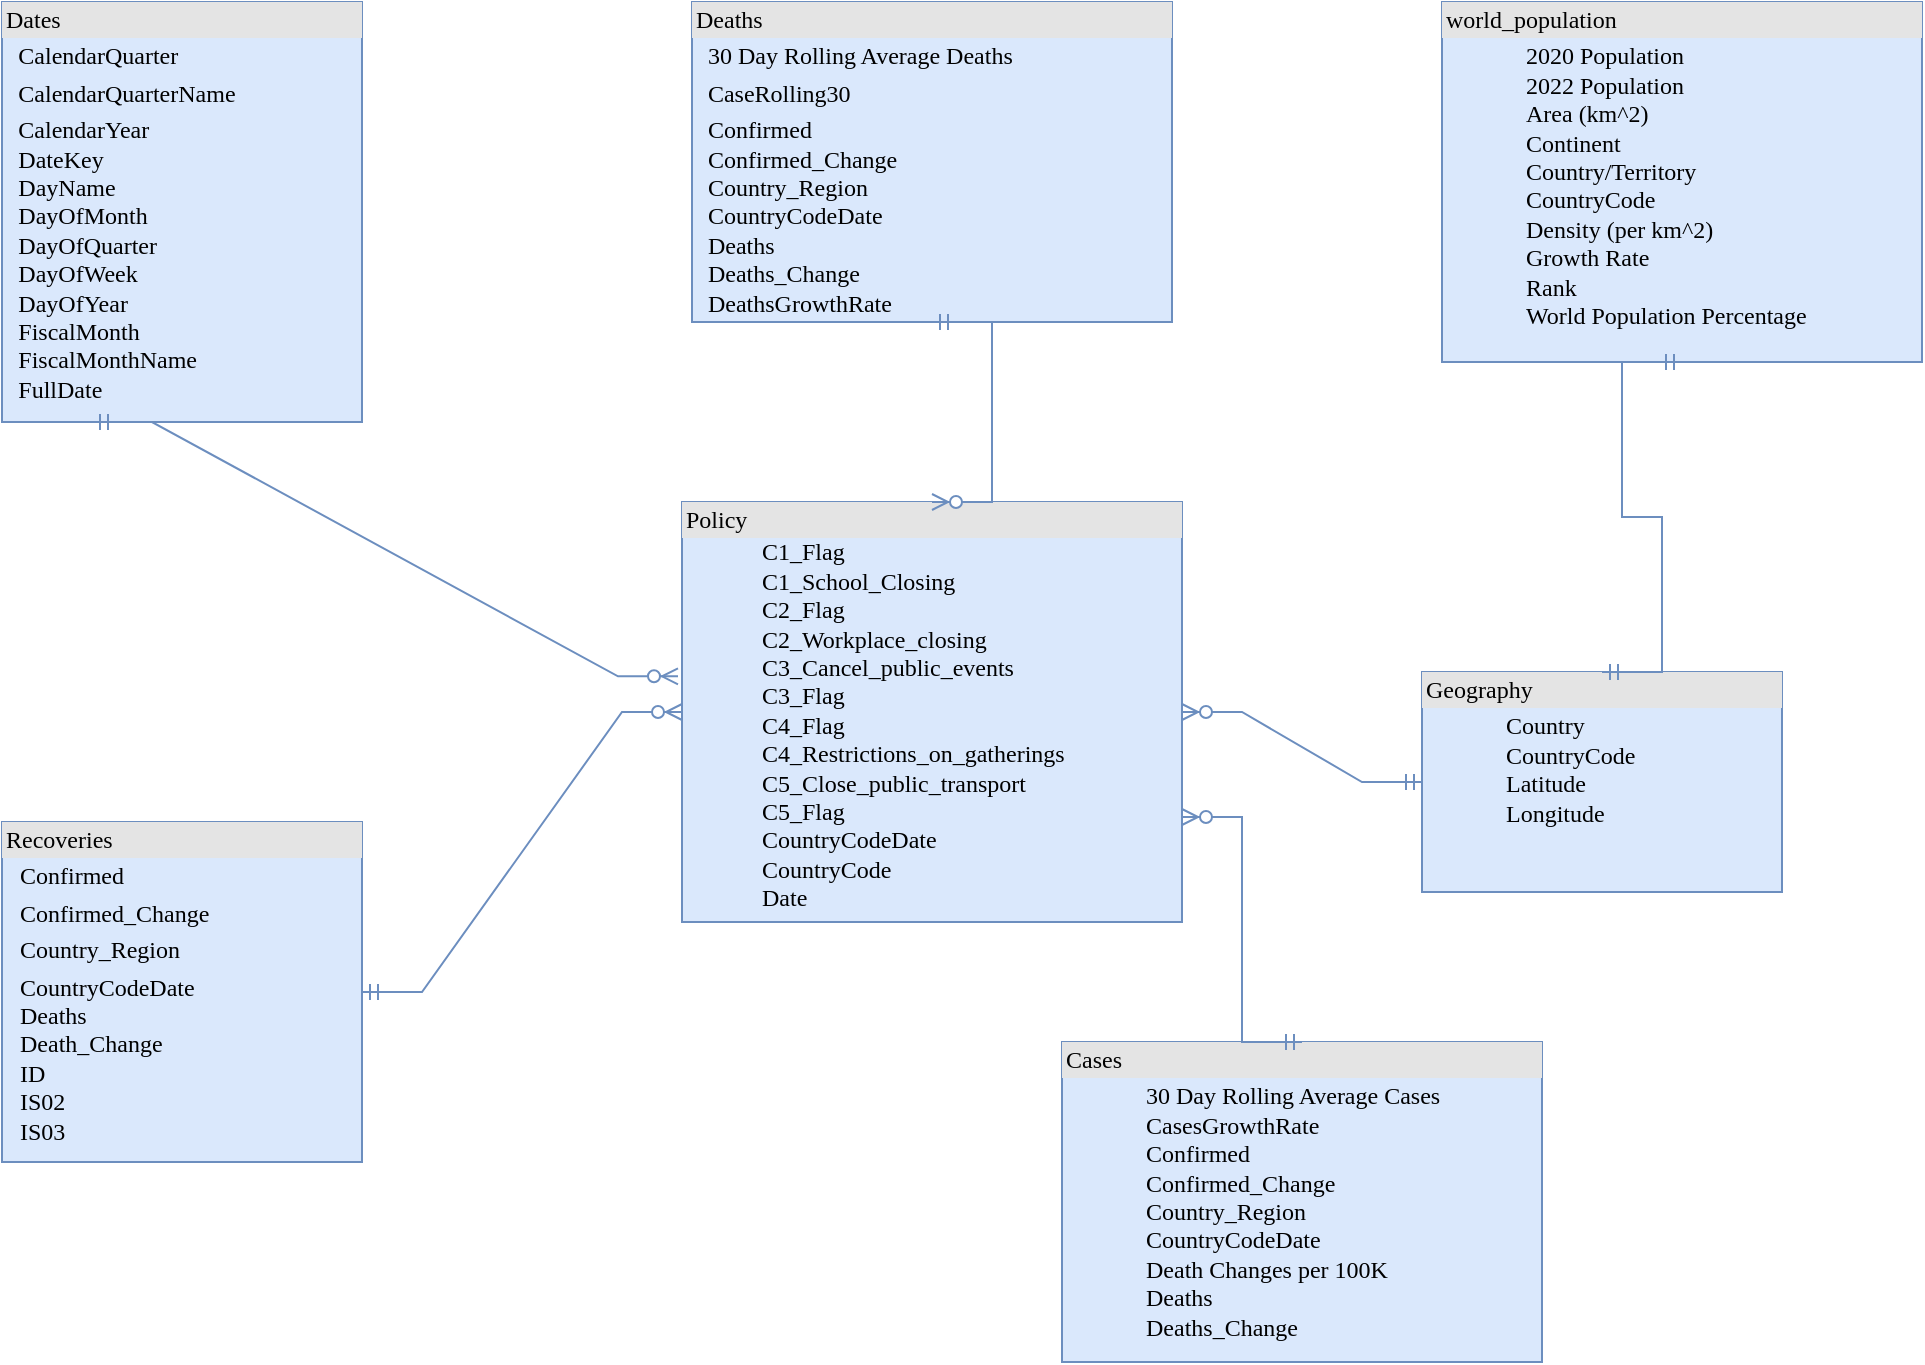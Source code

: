 <mxfile version="24.3.1" type="google">
  <diagram name="Page-1" id="2ca16b54-16f6-2749-3443-fa8db7711227">
    <mxGraphModel grid="1" page="1" gridSize="10" guides="1" tooltips="1" connect="1" arrows="1" fold="1" pageScale="1" pageWidth="1100" pageHeight="850" background="none" math="0" shadow="0">
      <root>
        <mxCell id="0" />
        <mxCell id="1" parent="0" />
        <mxCell id="2ed32ef02a7f4228-1" value="&lt;div style=&quot;box-sizing:border-box;width:100%;background:#e4e4e4;padding:2px;&quot;&gt;Dates&lt;/div&gt;&lt;table style=&quot;width:100%;font-size:1em;&quot; cellpadding=&quot;2&quot; cellspacing=&quot;0&quot;&gt;&lt;tbody&gt;&lt;tr&gt;&lt;td&gt;&lt;br&gt;&lt;/td&gt;&lt;td&gt;CalendarQuarter&lt;/td&gt;&lt;/tr&gt;&lt;tr&gt;&lt;td&gt;&lt;br&gt;&lt;/td&gt;&lt;td&gt;CalendarQuarterName&lt;/td&gt;&lt;/tr&gt;&lt;tr&gt;&lt;td&gt;&lt;/td&gt;&lt;td&gt;CalendarYear&lt;br&gt;DateKey&lt;br&gt;DayName&lt;br&gt;DayOfMonth&lt;br&gt;DayOfQuarter&lt;br&gt;DayOfWeek&lt;br&gt;DayOfYear&lt;br&gt;FiscalMonth&lt;br&gt;FiscalMonthName&lt;br&gt;FullDate&lt;br&gt;&lt;br&gt;&lt;br&gt;&lt;/td&gt;&lt;/tr&gt;&lt;/tbody&gt;&lt;/table&gt;" style="verticalAlign=top;align=left;overflow=fill;html=1;rounded=0;shadow=0;comic=0;labelBackgroundColor=none;strokeWidth=1;fontFamily=Verdana;fontSize=12;fillColor=#dae8fc;strokeColor=#6c8ebf;" vertex="1" parent="1">
          <mxGeometry x="110" y="90" width="180" height="210" as="geometry" />
        </mxCell>
        <mxCell id="2ed32ef02a7f4228-2" value="&lt;div style=&quot;box-sizing: border-box ; width: 100% ; background: #e4e4e4 ; padding: 2px&quot;&gt;Deaths&lt;/div&gt;&lt;table style=&quot;width: 100% ; font-size: 1em&quot; cellpadding=&quot;2&quot; cellspacing=&quot;0&quot;&gt;&lt;tbody&gt;&lt;tr&gt;&lt;td&gt;&lt;br&gt;&lt;/td&gt;&lt;td&gt;30 Day Rolling Average Deaths&lt;/td&gt;&lt;/tr&gt;&lt;tr&gt;&lt;td&gt;&lt;br&gt;&lt;/td&gt;&lt;td&gt;CaseRolling30&lt;/td&gt;&lt;/tr&gt;&lt;tr&gt;&lt;td&gt;&lt;/td&gt;&lt;td&gt;Confirmed&lt;br&gt;Confirmed_Change&lt;br&gt;Country_Region&lt;br&gt;CountryCodeDate&lt;br&gt;Deaths&lt;br&gt;Deaths_Change&lt;br&gt;DeathsGrowthRate&lt;/td&gt;&lt;/tr&gt;&lt;tr&gt;&lt;td&gt;&lt;br&gt;&lt;/td&gt;&lt;td&gt;&lt;/td&gt;&lt;/tr&gt;&lt;/tbody&gt;&lt;/table&gt;" style="verticalAlign=top;align=left;overflow=fill;html=1;rounded=0;shadow=0;comic=0;labelBackgroundColor=none;strokeWidth=1;fontFamily=Verdana;fontSize=12;fillColor=#dae8fc;strokeColor=#6c8ebf;" vertex="1" parent="1">
          <mxGeometry x="455" y="90" width="240" height="160" as="geometry" />
        </mxCell>
        <mxCell id="2ed32ef02a7f4228-4" value="&lt;div style=&quot;box-sizing: border-box ; width: 100% ; background: #e4e4e4 ; padding: 2px&quot;&gt;Recoveries&lt;/div&gt;&lt;table style=&quot;width: 100% ; font-size: 1em&quot; cellpadding=&quot;2&quot; cellspacing=&quot;0&quot;&gt;&lt;tbody&gt;&lt;tr&gt;&lt;td&gt;&lt;br&gt;&lt;/td&gt;&lt;td&gt;Confirmed&lt;/td&gt;&lt;/tr&gt;&lt;tr&gt;&lt;td&gt;&lt;br&gt;&lt;/td&gt;&lt;td&gt;Confirmed_Change&lt;/td&gt;&lt;/tr&gt;&lt;tr&gt;&lt;td&gt;&lt;/td&gt;&lt;td&gt;Country_Region&lt;/td&gt;&lt;/tr&gt;&lt;tr&gt;&lt;td&gt;&lt;br&gt;&lt;/td&gt;&lt;td&gt;CountryCodeDate&lt;br&gt;Deaths&lt;br&gt;Death_Change&lt;br&gt;ID&lt;br&gt;IS02&lt;br&gt;IS03&lt;br&gt;&lt;br&gt;&lt;/td&gt;&lt;/tr&gt;&lt;/tbody&gt;&lt;/table&gt;" style="verticalAlign=top;align=left;overflow=fill;html=1;rounded=0;shadow=0;comic=0;labelBackgroundColor=none;strokeWidth=1;fontFamily=Verdana;fontSize=12;fillColor=#dae8fc;strokeColor=#6c8ebf;" vertex="1" parent="1">
          <mxGeometry x="110" y="500" width="180" height="170" as="geometry" />
        </mxCell>
        <mxCell id="2ed32ef02a7f4228-6" value="&lt;div style=&quot;box-sizing: border-box ; width: 100% ; background: #e4e4e4 ; padding: 2px&quot;&gt;Cases&lt;/div&gt;&lt;table style=&quot;width: 100% ; font-size: 1em&quot; cellpadding=&quot;2&quot; cellspacing=&quot;0&quot;&gt;&lt;tbody&gt;&lt;tr&gt;&lt;td&gt;&lt;blockquote style=&quot;margin: 0 0 0 40px; border: none; padding: 0px;&quot;&gt;30 Day Rolling Average Cases&lt;br&gt;CasesGrowthRate&lt;br&gt;Confirmed&lt;br&gt;Confirmed_Change&lt;br&gt;Country_Region&lt;br&gt;CountryCodeDate&lt;br&gt;Death Changes per 100K&lt;br&gt;Deaths&lt;br&gt;Deaths_Change&lt;/blockquote&gt;&lt;/td&gt;&lt;td&gt;&lt;/td&gt;&lt;/tr&gt;&lt;/tbody&gt;&lt;/table&gt;" style="verticalAlign=top;align=left;overflow=fill;html=1;rounded=0;shadow=0;comic=0;labelBackgroundColor=none;strokeWidth=1;fontFamily=Verdana;fontSize=12;fillColor=#dae8fc;strokeColor=#6c8ebf;" vertex="1" parent="1">
          <mxGeometry x="640" y="610" width="240" height="160" as="geometry" />
        </mxCell>
        <mxCell id="2ed32ef02a7f4228-7" value="&lt;div style=&quot;box-sizing: border-box ; width: 100% ; background: #e4e4e4 ; padding: 2px&quot;&gt;Geography&lt;/div&gt;&lt;blockquote style=&quot;margin: 0 0 0 40px; border: none; padding: 0px;&quot;&gt;&lt;table style=&quot;width: 100% ; font-size: 1em&quot; cellpadding=&quot;2&quot; cellspacing=&quot;0&quot;&gt;&lt;tbody&gt;&lt;tr&gt;&lt;td&gt;Country&lt;br&gt;CountryCode&lt;br&gt;Latitude&lt;br&gt;Longitude&lt;/td&gt;&lt;td&gt;&lt;/td&gt;&lt;/tr&gt;&lt;/tbody&gt;&lt;/table&gt;&lt;/blockquote&gt;" style="verticalAlign=top;align=left;overflow=fill;html=1;rounded=0;shadow=0;comic=0;labelBackgroundColor=none;strokeWidth=1;fontFamily=Verdana;fontSize=12;fillColor=#dae8fc;strokeColor=#6c8ebf;" vertex="1" parent="1">
          <mxGeometry x="820" y="425" width="180" height="110" as="geometry" />
        </mxCell>
        <mxCell id="2ed32ef02a7f4228-8" value="&lt;div style=&quot;box-sizing: border-box ; width: 100% ; background: #e4e4e4 ; padding: 2px&quot;&gt;Policy&lt;/div&gt;&lt;blockquote style=&quot;margin: 0 0 0 40px; border: none; padding: 0px;&quot;&gt;C1_Flag&lt;div&gt;C1_School_Closing&lt;/div&gt;&lt;div&gt;C2_Flag&lt;/div&gt;&lt;div&gt;C2_Workplace_closing&lt;/div&gt;&lt;div&gt;C3_Cancel_public_events&lt;/div&gt;&lt;div&gt;C3_Flag&lt;/div&gt;&lt;div&gt;C4_Flag&lt;/div&gt;&lt;div&gt;C4_Restrictions_on_gatherings&lt;/div&gt;&lt;div&gt;C5_Close_public_transport&lt;/div&gt;&lt;div&gt;C5_Flag&lt;/div&gt;&lt;div&gt;CountryCodeDate&lt;/div&gt;&lt;div&gt;CountryCode&lt;/div&gt;&lt;div&gt;Date&lt;/div&gt;&lt;/blockquote&gt;&lt;div&gt;&lt;br&gt;&lt;table style=&quot;width: 100% ; font-size: 1em&quot; cellpadding=&quot;2&quot; cellspacing=&quot;0&quot;&gt;&lt;tbody&gt;&lt;/tbody&gt;&lt;/table&gt;&lt;/div&gt;" style="verticalAlign=top;align=left;overflow=fill;html=1;rounded=0;shadow=0;comic=0;labelBackgroundColor=none;strokeWidth=1;fontFamily=Verdana;fontSize=12;fillColor=#dae8fc;strokeColor=#6c8ebf;" vertex="1" parent="1">
          <mxGeometry x="450" y="340" width="250" height="210" as="geometry" />
        </mxCell>
        <mxCell id="2ed32ef02a7f4228-10" value="&lt;div style=&quot;box-sizing: border-box ; width: 100% ; background: #e4e4e4 ; padding: 2px&quot;&gt;world_population&lt;/div&gt;&lt;table style=&quot;width: 100% ; font-size: 1em&quot; cellpadding=&quot;2&quot; cellspacing=&quot;0&quot;&gt;&lt;tbody&gt;&lt;tr&gt;&lt;td&gt;&lt;blockquote style=&quot;margin: 0 0 0 40px; border: none; padding: 0px;&quot;&gt;2020 Population&lt;br&gt;2022 Population&lt;br&gt;Area (km^2)&lt;br&gt;Continent&lt;br&gt;Country/Territory&lt;br&gt;CountryCode&lt;br&gt;Density (per km^2)&lt;br&gt;Growth Rate&lt;br&gt;Rank&lt;br&gt;World Population Percentage&lt;/blockquote&gt;&lt;br&gt;&lt;/td&gt;&lt;td&gt;&lt;/td&gt;&lt;/tr&gt;&lt;/tbody&gt;&lt;/table&gt;" style="verticalAlign=top;align=left;overflow=fill;html=1;rounded=0;shadow=0;comic=0;labelBackgroundColor=none;strokeWidth=1;fontFamily=Verdana;fontSize=12;fillColor=#dae8fc;strokeColor=#6c8ebf;" vertex="1" parent="1">
          <mxGeometry x="830" y="90" width="240" height="180" as="geometry" />
        </mxCell>
        <mxCell id="AKiGKvl7BIpiBZpKDAg8-1" value="" style="edgeStyle=entityRelationEdgeStyle;fontSize=12;html=1;endArrow=ERzeroToMany;startArrow=ERmandOne;rounded=0;exitX=1;exitY=0.5;exitDx=0;exitDy=0;entryX=0;entryY=0.5;entryDx=0;entryDy=0;fillColor=#dae8fc;strokeColor=#6c8ebf;" edge="1" parent="1" source="2ed32ef02a7f4228-4" target="2ed32ef02a7f4228-8">
          <mxGeometry width="100" height="100" relative="1" as="geometry">
            <mxPoint x="730" y="370" as="sourcePoint" />
            <mxPoint x="830" y="270" as="targetPoint" />
            <Array as="points">
              <mxPoint x="350" y="630" />
            </Array>
          </mxGeometry>
        </mxCell>
        <mxCell id="AKiGKvl7BIpiBZpKDAg8-2" value="" style="edgeStyle=entityRelationEdgeStyle;fontSize=12;html=1;endArrow=ERzeroToMany;startArrow=ERmandOne;rounded=0;entryX=1;entryY=0.5;entryDx=0;entryDy=0;exitX=0;exitY=0.5;exitDx=0;exitDy=0;fillColor=#dae8fc;strokeColor=#6c8ebf;" edge="1" parent="1" source="2ed32ef02a7f4228-7" target="2ed32ef02a7f4228-8">
          <mxGeometry width="100" height="100" relative="1" as="geometry">
            <mxPoint x="818.01" y="500.0" as="sourcePoint" />
            <mxPoint x="702" y="418.76" as="targetPoint" />
            <Array as="points">
              <mxPoint x="866.75" y="536.36" />
              <mxPoint x="756.75" y="416.36" />
              <mxPoint x="726.75" y="366.36" />
              <mxPoint x="696.75" y="416.36" />
              <mxPoint x="716.75" y="436.36" />
              <mxPoint x="746.75" y="386.36" />
            </Array>
          </mxGeometry>
        </mxCell>
        <mxCell id="AKiGKvl7BIpiBZpKDAg8-3" value="" style="edgeStyle=entityRelationEdgeStyle;fontSize=12;html=1;endArrow=ERzeroToMany;startArrow=ERmandOne;rounded=0;exitX=0.25;exitY=1;exitDx=0;exitDy=0;entryX=-0.008;entryY=0.415;entryDx=0;entryDy=0;entryPerimeter=0;fillColor=#dae8fc;strokeColor=#6c8ebf;" edge="1" parent="1" source="2ed32ef02a7f4228-1" target="2ed32ef02a7f4228-8">
          <mxGeometry width="100" height="100" relative="1" as="geometry">
            <mxPoint x="180" y="365" as="sourcePoint" />
            <mxPoint x="340" y="220" as="targetPoint" />
            <Array as="points">
              <mxPoint x="240" y="410" />
            </Array>
          </mxGeometry>
        </mxCell>
        <mxCell id="AKiGKvl7BIpiBZpKDAg8-4" value="" style="edgeStyle=entityRelationEdgeStyle;fontSize=12;html=1;endArrow=ERzeroToMany;startArrow=ERmandOne;rounded=0;exitX=0.5;exitY=0;exitDx=0;exitDy=0;entryX=1;entryY=0.75;entryDx=0;entryDy=0;fillColor=#dae8fc;strokeColor=#6c8ebf;" edge="1" parent="1" source="2ed32ef02a7f4228-6" target="2ed32ef02a7f4228-8">
          <mxGeometry width="100" height="100" relative="1" as="geometry">
            <mxPoint x="320" y="615" as="sourcePoint" />
            <mxPoint x="570" y="590" as="targetPoint" />
            <Array as="points">
              <mxPoint x="380" y="660" />
              <mxPoint x="590" y="610" />
              <mxPoint x="620" y="560" />
            </Array>
          </mxGeometry>
        </mxCell>
        <mxCell id="AKiGKvl7BIpiBZpKDAg8-5" value="" style="edgeStyle=entityRelationEdgeStyle;fontSize=12;html=1;endArrow=ERzeroToMany;startArrow=ERmandOne;rounded=0;exitX=0.5;exitY=1;exitDx=0;exitDy=0;entryX=0.5;entryY=0;entryDx=0;entryDy=0;fillColor=#dae8fc;strokeColor=#6c8ebf;" edge="1" parent="1" source="2ed32ef02a7f4228-2" target="2ed32ef02a7f4228-8">
          <mxGeometry width="100" height="100" relative="1" as="geometry">
            <mxPoint x="760" y="370" as="sourcePoint" />
            <mxPoint x="760" y="280" as="targetPoint" />
            <Array as="points">
              <mxPoint x="700" y="350" />
              <mxPoint x="590" y="260" />
              <mxPoint x="725" y="280" />
              <mxPoint x="545" y="670" />
            </Array>
          </mxGeometry>
        </mxCell>
        <mxCell id="AKiGKvl7BIpiBZpKDAg8-6" value="" style="edgeStyle=entityRelationEdgeStyle;fontSize=12;html=1;endArrow=ERmandOne;startArrow=ERmandOne;rounded=0;exitX=0.5;exitY=0;exitDx=0;exitDy=0;entryX=0.5;entryY=1;entryDx=0;entryDy=0;fillColor=#dae8fc;strokeColor=#6c8ebf;" edge="1" parent="1" source="2ed32ef02a7f4228-7" target="2ed32ef02a7f4228-10">
          <mxGeometry width="100" height="100" relative="1" as="geometry">
            <mxPoint x="740" y="370" as="sourcePoint" />
            <mxPoint x="840" y="270" as="targetPoint" />
          </mxGeometry>
        </mxCell>
        <mxCell id="lsLuqBoeVmyUmhi26VhN-1" value="" style="shape=image;verticalLabelPosition=bottom;labelBackgroundColor=default;verticalAlign=top;aspect=fixed;imageAspect=0;image=https://acmeware.com/images/icons_buttons/primary-key.png;" vertex="1" parent="1">
          <mxGeometry x="470" y="500" width="16" height="16" as="geometry" />
        </mxCell>
        <mxCell id="lsLuqBoeVmyUmhi26VhN-7" value="" style="shape=image;verticalLabelPosition=bottom;labelBackgroundColor=default;verticalAlign=top;aspect=fixed;imageAspect=0;image=https://uxwing.com/wp-content/themes/uxwing/download/household-and-furniture/access-key-blue-icon.png;" vertex="1" parent="1">
          <mxGeometry x="474" y="516" width="12" height="12" as="geometry" />
        </mxCell>
        <mxCell id="lsLuqBoeVmyUmhi26VhN-8" value="" style="shape=image;verticalLabelPosition=bottom;labelBackgroundColor=default;verticalAlign=top;aspect=fixed;imageAspect=0;image=https://acmeware.com/images/icons_buttons/primary-key.png;" vertex="1" parent="1">
          <mxGeometry x="830" y="460" width="16" height="16" as="geometry" />
        </mxCell>
        <mxCell id="lsLuqBoeVmyUmhi26VhN-9" value="" style="shape=image;verticalLabelPosition=bottom;labelBackgroundColor=default;verticalAlign=top;aspect=fixed;imageAspect=0;image=https://uxwing.com/wp-content/themes/uxwing/download/household-and-furniture/access-key-blue-icon.png;" vertex="1" parent="1">
          <mxGeometry x="850" y="462" width="12" height="12" as="geometry" />
        </mxCell>
        <mxCell id="lsLuqBoeVmyUmhi26VhN-11" value="" style="shape=image;verticalLabelPosition=bottom;labelBackgroundColor=default;verticalAlign=top;aspect=fixed;imageAspect=0;image=https://acmeware.com/images/icons_buttons/primary-key.png;" vertex="1" parent="1">
          <mxGeometry x="850" y="182" width="16" height="16" as="geometry" />
        </mxCell>
        <mxCell id="lsLuqBoeVmyUmhi26VhN-12" value="" style="shape=image;verticalLabelPosition=bottom;labelBackgroundColor=default;verticalAlign=top;aspect=fixed;imageAspect=0;image=https://acmeware.com/images/icons_buttons/primary-key.png;" vertex="1" parent="1">
          <mxGeometry x="660" y="700" width="16" height="16" as="geometry" />
        </mxCell>
        <mxCell id="lsLuqBoeVmyUmhi26VhN-13" value="" style="shape=image;verticalLabelPosition=bottom;labelBackgroundColor=default;verticalAlign=top;aspect=fixed;imageAspect=0;image=https://acmeware.com/images/icons_buttons/primary-key.png;" vertex="1" parent="1">
          <mxGeometry x="230" y="576" width="16" height="16" as="geometry" />
        </mxCell>
        <mxCell id="lsLuqBoeVmyUmhi26VhN-14" value="" style="shape=image;verticalLabelPosition=bottom;labelBackgroundColor=default;verticalAlign=top;aspect=fixed;imageAspect=0;image=https://acmeware.com/images/icons_buttons/primary-key.png;" vertex="1" parent="1">
          <mxGeometry x="570" y="190" width="16" height="16" as="geometry" />
        </mxCell>
        <mxCell id="lsLuqBoeVmyUmhi26VhN-17" value="" style="shape=image;verticalLabelPosition=bottom;labelBackgroundColor=default;verticalAlign=top;aspect=fixed;imageAspect=0;image=https://acmeware.com/images/icons_buttons/primary-key.png;" vertex="1" parent="1">
          <mxGeometry x="170" y="279" width="16" height="16" as="geometry" />
        </mxCell>
        <mxCell id="lsLuqBoeVmyUmhi26VhN-18" value="" style="shape=image;verticalLabelPosition=bottom;labelBackgroundColor=default;verticalAlign=top;aspect=fixed;imageAspect=0;image=https://uxwing.com/wp-content/themes/uxwing/download/household-and-furniture/access-key-blue-icon.png;" vertex="1" parent="1">
          <mxGeometry x="474" y="531" width="12" height="12" as="geometry" />
        </mxCell>
      </root>
    </mxGraphModel>
  </diagram>
</mxfile>
